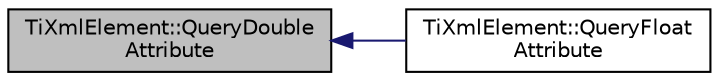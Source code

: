 digraph "TiXmlElement::QueryDoubleAttribute"
{
  edge [fontname="Helvetica",fontsize="10",labelfontname="Helvetica",labelfontsize="10"];
  node [fontname="Helvetica",fontsize="10",shape=record];
  rankdir="LR";
  Node1 [label="TiXmlElement::QueryDouble\lAttribute",height=0.2,width=0.4,color="black", fillcolor="grey75", style="filled" fontcolor="black"];
  Node1 -> Node2 [dir="back",color="midnightblue",fontsize="10",style="solid",fontname="Helvetica"];
  Node2 [label="TiXmlElement::QueryFloat\lAttribute",height=0.2,width=0.4,color="black", fillcolor="white", style="filled",URL="$class_ti_xml_element.html#aa04d3af11601ef5a5f88295203a843be",tooltip="QueryFloatAttribute examines the attribute - see QueryIntAttribute(). "];
}
